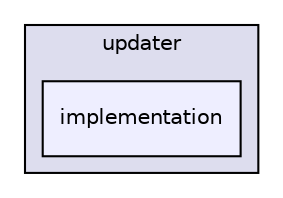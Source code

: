 digraph "src/updater/implementation" {
  compound=true
  node [ fontsize="10", fontname="Helvetica"];
  edge [ labelfontsize="10", labelfontname="Helvetica"];
  subgraph clusterdir_f356faf232716eaaa298279b6f90416b {
    graph [ bgcolor="#ddddee", pencolor="black", label="updater" fontname="Helvetica", fontsize="10", URL="dir_f356faf232716eaaa298279b6f90416b.html"]
  dir_5fa02a7c91dfff96d5414d077f0458dc [shape=box, label="implementation", style="filled", fillcolor="#eeeeff", pencolor="black", URL="dir_5fa02a7c91dfff96d5414d077f0458dc.html"];
  }
}
